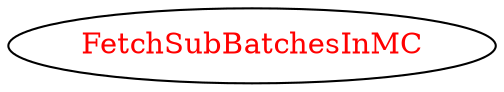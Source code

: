 digraph dependencyGraph {
 concentrate=true;
 ranksep="2.0";
 rankdir="LR"; 
 splines="ortho";
"FetchSubBatchesInMC" [fontcolor="red"];
}